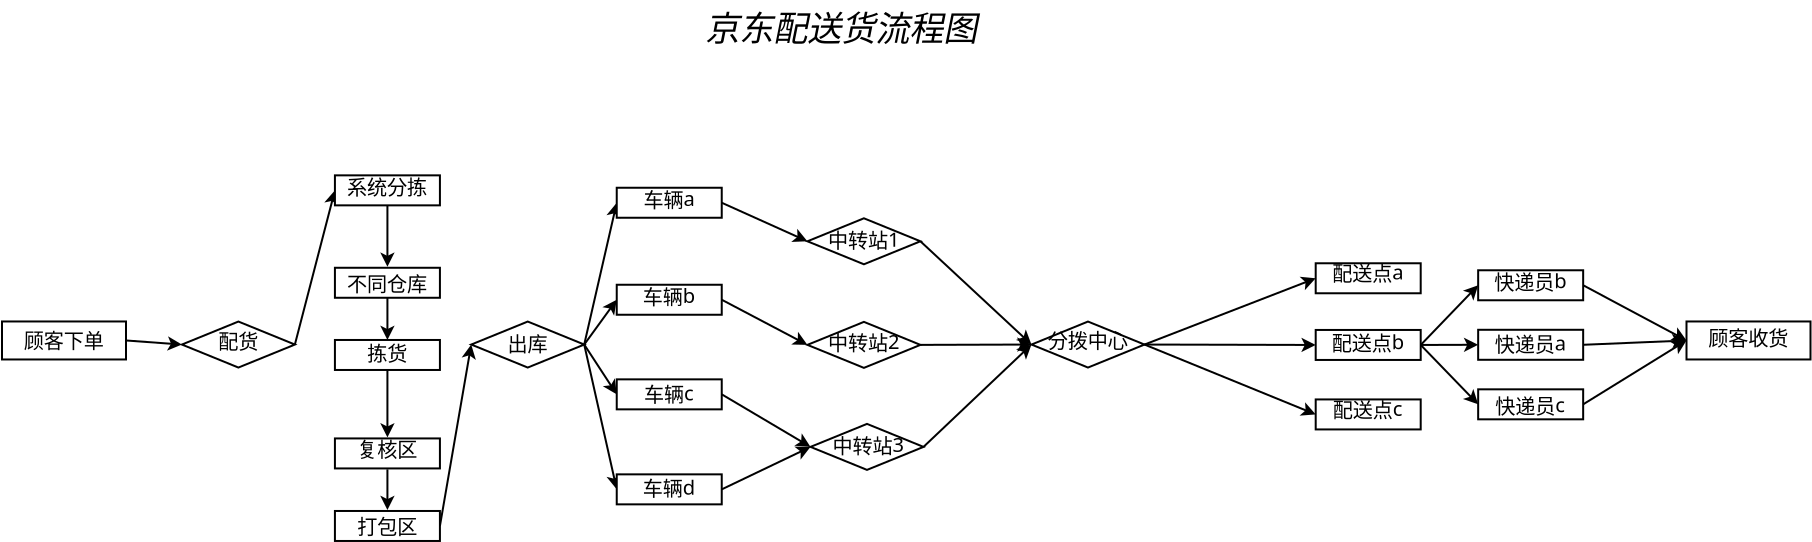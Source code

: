 <?xml version="1.0" encoding="UTF-8"?>
<dia:diagram xmlns:dia="http://www.lysator.liu.se/~alla/dia/">
  <dia:layer name="背景" visible="true" active="true">
    <dia:group>
      <dia:object type="Standard - Text" version="1" id="O0">
        <dia:attribute name="obj_pos">
          <dia:point val="30.544,31.097"/>
        </dia:attribute>
        <dia:attribute name="obj_bb">
          <dia:rectangle val="30.544,29.565;44.244,31.357"/>
        </dia:attribute>
        <dia:attribute name="text">
          <dia:composite type="text">
            <dia:attribute name="string">
              <dia:string>#京东配送货流程图#</dia:string>
            </dia:attribute>
            <dia:attribute name="font">
              <dia:font family="AR PL UMing HK" style="8" name="Courier"/>
            </dia:attribute>
            <dia:attribute name="height">
              <dia:real val="2.141"/>
            </dia:attribute>
            <dia:attribute name="pos">
              <dia:point val="30.544,31.097"/>
            </dia:attribute>
            <dia:attribute name="color">
              <dia:color val="#000000"/>
            </dia:attribute>
            <dia:attribute name="alignment">
              <dia:enum val="0"/>
            </dia:attribute>
          </dia:composite>
        </dia:attribute>
        <dia:attribute name="valign">
          <dia:enum val="3"/>
        </dia:attribute>
      </dia:object>
      <dia:group>
        <dia:group>
          <dia:object type="Standard - Box" version="0" id="O1">
            <dia:attribute name="obj_pos">
              <dia:point val="-4.613,45.133"/>
            </dia:attribute>
            <dia:attribute name="obj_bb">
              <dia:rectangle val="-4.663,45.083;1.637,47.083"/>
            </dia:attribute>
            <dia:attribute name="elem_corner">
              <dia:point val="-4.613,45.133"/>
            </dia:attribute>
            <dia:attribute name="elem_width">
              <dia:real val="6.2"/>
            </dia:attribute>
            <dia:attribute name="elem_height">
              <dia:real val="1.9"/>
            </dia:attribute>
            <dia:attribute name="show_background">
              <dia:boolean val="true"/>
            </dia:attribute>
          </dia:object>
          <dia:object type="Standard - Text" version="1" id="O2">
            <dia:attribute name="obj_pos">
              <dia:point val="-3.528,46.483"/>
            </dia:attribute>
            <dia:attribute name="obj_bb">
              <dia:rectangle val="-3.528,45.313;0.502,46.805"/>
            </dia:attribute>
            <dia:attribute name="text">
              <dia:composite type="text">
                <dia:attribute name="string">
                  <dia:string>#顾客下单#</dia:string>
                </dia:attribute>
                <dia:attribute name="font">
                  <dia:font family="sans" style="0" name="Helvetica"/>
                </dia:attribute>
                <dia:attribute name="height">
                  <dia:real val="1.259"/>
                </dia:attribute>
                <dia:attribute name="pos">
                  <dia:point val="-3.528,46.483"/>
                </dia:attribute>
                <dia:attribute name="color">
                  <dia:color val="#000000"/>
                </dia:attribute>
                <dia:attribute name="alignment">
                  <dia:enum val="0"/>
                </dia:attribute>
              </dia:composite>
            </dia:attribute>
            <dia:attribute name="valign">
              <dia:enum val="3"/>
            </dia:attribute>
          </dia:object>
        </dia:group>
        <dia:group>
          <dia:object type="Geometric - Diamond" version="1" id="O3">
            <dia:attribute name="obj_pos">
              <dia:point val="46.86,45.137"/>
            </dia:attribute>
            <dia:attribute name="obj_bb">
              <dia:rectangle val="46.727,45.083;52.643,47.491"/>
            </dia:attribute>
            <dia:attribute name="meta">
              <dia:composite type="dict"/>
            </dia:attribute>
            <dia:attribute name="elem_corner">
              <dia:point val="46.86,45.137"/>
            </dia:attribute>
            <dia:attribute name="elem_width">
              <dia:real val="5.65"/>
            </dia:attribute>
            <dia:attribute name="elem_height">
              <dia:real val="2.3"/>
            </dia:attribute>
            <dia:attribute name="line_width">
              <dia:real val="0.1"/>
            </dia:attribute>
            <dia:attribute name="line_colour">
              <dia:color val="#000000"/>
            </dia:attribute>
            <dia:attribute name="fill_colour">
              <dia:color val="#ffffff"/>
            </dia:attribute>
            <dia:attribute name="show_background">
              <dia:boolean val="true"/>
            </dia:attribute>
            <dia:attribute name="line_style">
              <dia:enum val="0"/>
              <dia:real val="1"/>
            </dia:attribute>
            <dia:attribute name="flip_horizontal">
              <dia:boolean val="false"/>
            </dia:attribute>
            <dia:attribute name="flip_vertical">
              <dia:boolean val="false"/>
            </dia:attribute>
            <dia:attribute name="subscale">
              <dia:real val="1"/>
            </dia:attribute>
          </dia:object>
          <dia:object type="Standard - Text" version="1" id="O4">
            <dia:attribute name="obj_pos">
              <dia:point val="47.67,46.487"/>
            </dia:attribute>
            <dia:attribute name="obj_bb">
              <dia:rectangle val="47.67,45.317;51.7,46.809"/>
            </dia:attribute>
            <dia:attribute name="text">
              <dia:composite type="text">
                <dia:attribute name="string">
                  <dia:string>#分拨中心#</dia:string>
                </dia:attribute>
                <dia:attribute name="font">
                  <dia:font family="sans" style="0" name="Helvetica"/>
                </dia:attribute>
                <dia:attribute name="height">
                  <dia:real val="1.259"/>
                </dia:attribute>
                <dia:attribute name="pos">
                  <dia:point val="47.67,46.487"/>
                </dia:attribute>
                <dia:attribute name="color">
                  <dia:color val="#000000"/>
                </dia:attribute>
                <dia:attribute name="alignment">
                  <dia:enum val="0"/>
                </dia:attribute>
              </dia:composite>
            </dia:attribute>
            <dia:attribute name="valign">
              <dia:enum val="3"/>
            </dia:attribute>
          </dia:object>
        </dia:group>
        <dia:group>
          <dia:object type="Standard - Box" version="0" id="O5">
            <dia:attribute name="obj_pos">
              <dia:point val="79.612,45.133"/>
            </dia:attribute>
            <dia:attribute name="obj_bb">
              <dia:rectangle val="79.562,45.083;85.862,47.083"/>
            </dia:attribute>
            <dia:attribute name="elem_corner">
              <dia:point val="79.612,45.133"/>
            </dia:attribute>
            <dia:attribute name="elem_width">
              <dia:real val="6.2"/>
            </dia:attribute>
            <dia:attribute name="elem_height">
              <dia:real val="1.9"/>
            </dia:attribute>
            <dia:attribute name="show_background">
              <dia:boolean val="true"/>
            </dia:attribute>
          </dia:object>
          <dia:object type="Standard - Text" version="1" id="O6">
            <dia:attribute name="obj_pos">
              <dia:point val="80.697,46.36"/>
            </dia:attribute>
            <dia:attribute name="obj_bb">
              <dia:rectangle val="80.697,45.19;84.727,46.683"/>
            </dia:attribute>
            <dia:attribute name="text">
              <dia:composite type="text">
                <dia:attribute name="string">
                  <dia:string>#顾客收货#</dia:string>
                </dia:attribute>
                <dia:attribute name="font">
                  <dia:font family="sans" style="0" name="Helvetica"/>
                </dia:attribute>
                <dia:attribute name="height">
                  <dia:real val="1.259"/>
                </dia:attribute>
                <dia:attribute name="pos">
                  <dia:point val="80.697,46.36"/>
                </dia:attribute>
                <dia:attribute name="color">
                  <dia:color val="#000000"/>
                </dia:attribute>
                <dia:attribute name="alignment">
                  <dia:enum val="0"/>
                </dia:attribute>
              </dia:composite>
            </dia:attribute>
            <dia:attribute name="valign">
              <dia:enum val="3"/>
            </dia:attribute>
          </dia:object>
        </dia:group>
        <dia:group>
          <dia:object type="Geometric - Diamond" version="1" id="O7">
            <dia:attribute name="obj_pos">
              <dia:point val="4.381,45.137"/>
            </dia:attribute>
            <dia:attribute name="obj_bb">
              <dia:rectangle val="4.248,45.083;10.164,47.491"/>
            </dia:attribute>
            <dia:attribute name="meta">
              <dia:composite type="dict"/>
            </dia:attribute>
            <dia:attribute name="elem_corner">
              <dia:point val="4.381,45.137"/>
            </dia:attribute>
            <dia:attribute name="elem_width">
              <dia:real val="5.65"/>
            </dia:attribute>
            <dia:attribute name="elem_height">
              <dia:real val="2.3"/>
            </dia:attribute>
            <dia:attribute name="line_width">
              <dia:real val="0.1"/>
            </dia:attribute>
            <dia:attribute name="line_colour">
              <dia:color val="#000000"/>
            </dia:attribute>
            <dia:attribute name="fill_colour">
              <dia:color val="#ffffff"/>
            </dia:attribute>
            <dia:attribute name="show_background">
              <dia:boolean val="true"/>
            </dia:attribute>
            <dia:attribute name="line_style">
              <dia:enum val="0"/>
              <dia:real val="1"/>
            </dia:attribute>
            <dia:attribute name="flip_horizontal">
              <dia:boolean val="false"/>
            </dia:attribute>
            <dia:attribute name="flip_vertical">
              <dia:boolean val="false"/>
            </dia:attribute>
            <dia:attribute name="subscale">
              <dia:real val="1"/>
            </dia:attribute>
          </dia:object>
          <dia:object type="Standard - Text" version="1" id="O8">
            <dia:attribute name="obj_pos">
              <dia:point val="6.198,46.518"/>
            </dia:attribute>
            <dia:attribute name="obj_bb">
              <dia:rectangle val="6.198,45.348;8.213,46.841"/>
            </dia:attribute>
            <dia:attribute name="text">
              <dia:composite type="text">
                <dia:attribute name="string">
                  <dia:string>#配货#</dia:string>
                </dia:attribute>
                <dia:attribute name="font">
                  <dia:font family="sans" style="0" name="Helvetica"/>
                </dia:attribute>
                <dia:attribute name="height">
                  <dia:real val="1.259"/>
                </dia:attribute>
                <dia:attribute name="pos">
                  <dia:point val="6.198,46.518"/>
                </dia:attribute>
                <dia:attribute name="color">
                  <dia:color val="#000000"/>
                </dia:attribute>
                <dia:attribute name="alignment">
                  <dia:enum val="0"/>
                </dia:attribute>
              </dia:composite>
            </dia:attribute>
            <dia:attribute name="valign">
              <dia:enum val="3"/>
            </dia:attribute>
          </dia:object>
        </dia:group>
        <dia:group>
          <dia:object type="Geometric - Diamond" version="1" id="O9">
            <dia:attribute name="obj_pos">
              <dia:point val="18.848,45.137"/>
            </dia:attribute>
            <dia:attribute name="obj_bb">
              <dia:rectangle val="18.715,45.083;24.63,47.491"/>
            </dia:attribute>
            <dia:attribute name="meta">
              <dia:composite type="dict"/>
            </dia:attribute>
            <dia:attribute name="elem_corner">
              <dia:point val="18.848,45.137"/>
            </dia:attribute>
            <dia:attribute name="elem_width">
              <dia:real val="5.65"/>
            </dia:attribute>
            <dia:attribute name="elem_height">
              <dia:real val="2.3"/>
            </dia:attribute>
            <dia:attribute name="line_width">
              <dia:real val="0.1"/>
            </dia:attribute>
            <dia:attribute name="line_colour">
              <dia:color val="#000000"/>
            </dia:attribute>
            <dia:attribute name="fill_colour">
              <dia:color val="#ffffff"/>
            </dia:attribute>
            <dia:attribute name="show_background">
              <dia:boolean val="true"/>
            </dia:attribute>
            <dia:attribute name="line_style">
              <dia:enum val="0"/>
              <dia:real val="1"/>
            </dia:attribute>
            <dia:attribute name="flip_horizontal">
              <dia:boolean val="false"/>
            </dia:attribute>
            <dia:attribute name="flip_vertical">
              <dia:boolean val="false"/>
            </dia:attribute>
            <dia:attribute name="subscale">
              <dia:real val="1"/>
            </dia:attribute>
          </dia:object>
          <dia:object type="Standard - Text" version="1" id="O10">
            <dia:attribute name="obj_pos">
              <dia:point val="20.665,46.641"/>
            </dia:attribute>
            <dia:attribute name="obj_bb">
              <dia:rectangle val="20.665,45.471;22.68,46.964"/>
            </dia:attribute>
            <dia:attribute name="text">
              <dia:composite type="text">
                <dia:attribute name="string">
                  <dia:string>#出库#</dia:string>
                </dia:attribute>
                <dia:attribute name="font">
                  <dia:font family="sans" style="0" name="Helvetica"/>
                </dia:attribute>
                <dia:attribute name="height">
                  <dia:real val="1.259"/>
                </dia:attribute>
                <dia:attribute name="pos">
                  <dia:point val="20.665,46.641"/>
                </dia:attribute>
                <dia:attribute name="color">
                  <dia:color val="#000000"/>
                </dia:attribute>
                <dia:attribute name="alignment">
                  <dia:enum val="0"/>
                </dia:attribute>
              </dia:composite>
            </dia:attribute>
            <dia:attribute name="valign">
              <dia:enum val="3"/>
            </dia:attribute>
          </dia:object>
        </dia:group>
        <dia:object type="Standard - Line" version="0" id="O11">
          <dia:attribute name="obj_pos">
            <dia:point val="1.587,46.083"/>
          </dia:attribute>
          <dia:attribute name="obj_bb">
            <dia:rectangle val="1.533,45.881;4.492,46.603"/>
          </dia:attribute>
          <dia:attribute name="conn_endpoints">
            <dia:point val="1.587,46.083"/>
            <dia:point val="4.381,46.287"/>
          </dia:attribute>
          <dia:attribute name="numcp">
            <dia:int val="1"/>
          </dia:attribute>
          <dia:attribute name="end_arrow">
            <dia:enum val="22"/>
          </dia:attribute>
          <dia:attribute name="end_arrow_length">
            <dia:real val="0.5"/>
          </dia:attribute>
          <dia:attribute name="end_arrow_width">
            <dia:real val="0.5"/>
          </dia:attribute>
        </dia:object>
        <dia:object type="Standard - Line" version="0" id="O12">
          <dia:attribute name="obj_pos">
            <dia:point val="10.031,46.287"/>
          </dia:attribute>
          <dia:attribute name="obj_bb">
            <dia:rectangle val="9.97,38.469;12.23,46.348"/>
          </dia:attribute>
          <dia:attribute name="conn_endpoints">
            <dia:point val="10.031,46.287"/>
            <dia:point val="12.033,38.577"/>
          </dia:attribute>
          <dia:attribute name="numcp">
            <dia:int val="1"/>
          </dia:attribute>
          <dia:attribute name="end_arrow">
            <dia:enum val="22"/>
          </dia:attribute>
          <dia:attribute name="end_arrow_length">
            <dia:real val="0.5"/>
          </dia:attribute>
          <dia:attribute name="end_arrow_width">
            <dia:real val="0.5"/>
          </dia:attribute>
        </dia:object>
        <dia:object type="Standard - Line" version="0" id="O13">
          <dia:attribute name="obj_pos">
            <dia:point val="17.283,55.358"/>
          </dia:attribute>
          <dia:attribute name="obj_bb">
            <dia:rectangle val="17.226,46.177;19.1,55.416"/>
          </dia:attribute>
          <dia:attribute name="conn_endpoints">
            <dia:point val="17.283,55.358"/>
            <dia:point val="18.848,46.287"/>
          </dia:attribute>
          <dia:attribute name="numcp">
            <dia:int val="1"/>
          </dia:attribute>
          <dia:attribute name="end_arrow">
            <dia:enum val="22"/>
          </dia:attribute>
          <dia:attribute name="end_arrow_length">
            <dia:real val="0.5"/>
          </dia:attribute>
          <dia:attribute name="end_arrow_width">
            <dia:real val="0.5"/>
          </dia:attribute>
        </dia:object>
        <dia:object type="Standard - Line" version="0" id="O14">
          <dia:attribute name="obj_pos">
            <dia:point val="24.498,46.287"/>
          </dia:attribute>
          <dia:attribute name="obj_bb">
            <dia:rectangle val="24.438,39.088;26.34,46.347"/>
          </dia:attribute>
          <dia:attribute name="conn_endpoints">
            <dia:point val="24.498,46.287"/>
            <dia:point val="26.124,39.197"/>
          </dia:attribute>
          <dia:attribute name="numcp">
            <dia:int val="1"/>
          </dia:attribute>
          <dia:attribute name="end_arrow">
            <dia:enum val="22"/>
          </dia:attribute>
          <dia:attribute name="end_arrow_length">
            <dia:real val="0.5"/>
          </dia:attribute>
          <dia:attribute name="end_arrow_width">
            <dia:real val="0.5"/>
          </dia:attribute>
        </dia:object>
        <dia:object type="Standard - Line" version="0" id="O15">
          <dia:attribute name="obj_pos">
            <dia:point val="24.498,46.287"/>
          </dia:attribute>
          <dia:attribute name="obj_bb">
            <dia:rectangle val="24.428,43.956;26.194,46.357"/>
          </dia:attribute>
          <dia:attribute name="conn_endpoints">
            <dia:point val="24.498,46.287"/>
            <dia:point val="26.124,44.047"/>
          </dia:attribute>
          <dia:attribute name="numcp">
            <dia:int val="1"/>
          </dia:attribute>
          <dia:attribute name="end_arrow">
            <dia:enum val="22"/>
          </dia:attribute>
          <dia:attribute name="end_arrow_length">
            <dia:real val="0.5"/>
          </dia:attribute>
          <dia:attribute name="end_arrow_width">
            <dia:real val="0.5"/>
          </dia:attribute>
        </dia:object>
        <dia:object type="Standard - Line" version="0" id="O16">
          <dia:attribute name="obj_pos">
            <dia:point val="24.498,46.287"/>
          </dia:attribute>
          <dia:attribute name="obj_bb">
            <dia:rectangle val="24.428,46.218;26.193,48.871"/>
          </dia:attribute>
          <dia:attribute name="conn_endpoints">
            <dia:point val="24.498,46.287"/>
            <dia:point val="26.124,48.777"/>
          </dia:attribute>
          <dia:attribute name="numcp">
            <dia:int val="1"/>
          </dia:attribute>
          <dia:attribute name="end_arrow">
            <dia:enum val="22"/>
          </dia:attribute>
          <dia:attribute name="end_arrow_length">
            <dia:real val="0.5"/>
          </dia:attribute>
          <dia:attribute name="end_arrow_width">
            <dia:real val="0.5"/>
          </dia:attribute>
        </dia:object>
        <dia:object type="Standard - Line" version="0" id="O17">
          <dia:attribute name="obj_pos">
            <dia:point val="24.498,46.287"/>
          </dia:attribute>
          <dia:attribute name="obj_bb">
            <dia:rectangle val="24.438,46.227;26.343,53.636"/>
          </dia:attribute>
          <dia:attribute name="conn_endpoints">
            <dia:point val="24.498,46.287"/>
            <dia:point val="26.124,53.527"/>
          </dia:attribute>
          <dia:attribute name="numcp">
            <dia:int val="1"/>
          </dia:attribute>
          <dia:attribute name="end_arrow">
            <dia:enum val="22"/>
          </dia:attribute>
          <dia:attribute name="end_arrow_length">
            <dia:real val="0.5"/>
          </dia:attribute>
          <dia:attribute name="end_arrow_width">
            <dia:real val="0.5"/>
          </dia:attribute>
        </dia:object>
        <dia:object type="Standard - Line" version="0" id="O18">
          <dia:attribute name="obj_pos">
            <dia:point val="31.374,39.197"/>
          </dia:attribute>
          <dia:attribute name="obj_bb">
            <dia:rectangle val="31.308,39.131;35.758,41.218"/>
          </dia:attribute>
          <dia:attribute name="conn_endpoints">
            <dia:point val="31.374,39.197"/>
            <dia:point val="35.657,41.124"/>
          </dia:attribute>
          <dia:attribute name="numcp">
            <dia:int val="1"/>
          </dia:attribute>
          <dia:attribute name="end_arrow">
            <dia:enum val="22"/>
          </dia:attribute>
          <dia:attribute name="end_arrow_length">
            <dia:real val="0.5"/>
          </dia:attribute>
          <dia:attribute name="end_arrow_width">
            <dia:real val="0.5"/>
          </dia:attribute>
        </dia:object>
        <dia:object type="Standard - Line" version="0" id="O19">
          <dia:attribute name="obj_pos">
            <dia:point val="31.374,44.047"/>
          </dia:attribute>
          <dia:attribute name="obj_bb">
            <dia:rectangle val="31.307,43.979;35.755,46.373"/>
          </dia:attribute>
          <dia:attribute name="conn_endpoints">
            <dia:point val="31.374,44.047"/>
            <dia:point val="35.657,46.303"/>
          </dia:attribute>
          <dia:attribute name="numcp">
            <dia:int val="1"/>
          </dia:attribute>
          <dia:attribute name="end_arrow">
            <dia:enum val="22"/>
          </dia:attribute>
          <dia:attribute name="end_arrow_length">
            <dia:real val="0.5"/>
          </dia:attribute>
          <dia:attribute name="end_arrow_width">
            <dia:real val="0.5"/>
          </dia:attribute>
        </dia:object>
        <dia:object type="Standard - Line" version="0" id="O20">
          <dia:attribute name="obj_pos">
            <dia:point val="31.374,48.777"/>
          </dia:attribute>
          <dia:attribute name="obj_bb">
            <dia:rectangle val="31.306,48.709;35.907,51.474"/>
          </dia:attribute>
          <dia:attribute name="conn_endpoints">
            <dia:point val="31.374,48.777"/>
            <dia:point val="35.811,51.404"/>
          </dia:attribute>
          <dia:attribute name="numcp">
            <dia:int val="1"/>
          </dia:attribute>
          <dia:attribute name="end_arrow">
            <dia:enum val="22"/>
          </dia:attribute>
          <dia:attribute name="end_arrow_length">
            <dia:real val="0.5"/>
          </dia:attribute>
          <dia:attribute name="end_arrow_width">
            <dia:real val="0.5"/>
          </dia:attribute>
        </dia:object>
        <dia:object type="Standard - Line" version="0" id="O21">
          <dia:attribute name="obj_pos">
            <dia:point val="31.374,53.527"/>
          </dia:attribute>
          <dia:attribute name="obj_bb">
            <dia:rectangle val="31.308,51.325;35.912,53.594"/>
          </dia:attribute>
          <dia:attribute name="conn_endpoints">
            <dia:point val="31.374,53.527"/>
            <dia:point val="35.811,51.404"/>
          </dia:attribute>
          <dia:attribute name="numcp">
            <dia:int val="1"/>
          </dia:attribute>
          <dia:attribute name="end_arrow">
            <dia:enum val="22"/>
          </dia:attribute>
          <dia:attribute name="end_arrow_length">
            <dia:real val="0.5"/>
          </dia:attribute>
          <dia:attribute name="end_arrow_width">
            <dia:real val="0.5"/>
          </dia:attribute>
        </dia:object>
        <dia:object type="Standard - Line" version="0" id="O22">
          <dia:attribute name="obj_pos">
            <dia:point val="41.307,41.124"/>
          </dia:attribute>
          <dia:attribute name="obj_bb">
            <dia:rectangle val="41.236,41.054;46.942,46.363"/>
          </dia:attribute>
          <dia:attribute name="conn_endpoints">
            <dia:point val="41.307,41.124"/>
            <dia:point val="46.86,46.287"/>
          </dia:attribute>
          <dia:attribute name="numcp">
            <dia:int val="1"/>
          </dia:attribute>
          <dia:attribute name="end_arrow">
            <dia:enum val="22"/>
          </dia:attribute>
          <dia:attribute name="end_arrow_length">
            <dia:real val="0.5"/>
          </dia:attribute>
          <dia:attribute name="end_arrow_width">
            <dia:real val="0.5"/>
          </dia:attribute>
        </dia:object>
        <dia:object type="Standard - Line" version="0" id="O23">
          <dia:attribute name="obj_pos">
            <dia:point val="41.307,46.303"/>
          </dia:attribute>
          <dia:attribute name="obj_bb">
            <dia:rectangle val="41.256,45.927;46.972,46.65"/>
          </dia:attribute>
          <dia:attribute name="conn_endpoints">
            <dia:point val="41.307,46.303"/>
            <dia:point val="46.86,46.287"/>
          </dia:attribute>
          <dia:attribute name="numcp">
            <dia:int val="1"/>
          </dia:attribute>
          <dia:attribute name="end_arrow">
            <dia:enum val="22"/>
          </dia:attribute>
          <dia:attribute name="end_arrow_length">
            <dia:real val="0.5"/>
          </dia:attribute>
          <dia:attribute name="end_arrow_width">
            <dia:real val="0.5"/>
          </dia:attribute>
        </dia:object>
        <dia:object type="Standard - Line" version="0" id="O24">
          <dia:attribute name="obj_pos">
            <dia:point val="41.461,51.404"/>
          </dia:attribute>
          <dia:attribute name="obj_bb">
            <dia:rectangle val="41.39,46.21;46.941,51.475"/>
          </dia:attribute>
          <dia:attribute name="conn_endpoints">
            <dia:point val="41.461,51.404"/>
            <dia:point val="46.86,46.287"/>
          </dia:attribute>
          <dia:attribute name="numcp">
            <dia:int val="1"/>
          </dia:attribute>
          <dia:attribute name="end_arrow">
            <dia:enum val="22"/>
          </dia:attribute>
          <dia:attribute name="end_arrow_length">
            <dia:real val="0.5"/>
          </dia:attribute>
          <dia:attribute name="end_arrow_width">
            <dia:real val="0.5"/>
          </dia:attribute>
        </dia:object>
        <dia:object type="Standard - Line" version="0" id="O25">
          <dia:attribute name="obj_pos">
            <dia:point val="52.51,46.287"/>
          </dia:attribute>
          <dia:attribute name="obj_bb">
            <dia:rectangle val="52.445,42.849;61.177,46.352"/>
          </dia:attribute>
          <dia:attribute name="conn_endpoints">
            <dia:point val="52.51,46.287"/>
            <dia:point val="61.072,42.973"/>
          </dia:attribute>
          <dia:attribute name="numcp">
            <dia:int val="1"/>
          </dia:attribute>
          <dia:attribute name="end_arrow">
            <dia:enum val="22"/>
          </dia:attribute>
          <dia:attribute name="end_arrow_length">
            <dia:real val="0.5"/>
          </dia:attribute>
          <dia:attribute name="end_arrow_width">
            <dia:real val="0.5"/>
          </dia:attribute>
        </dia:object>
        <dia:object type="Standard - Line" version="0" id="O26">
          <dia:attribute name="obj_pos">
            <dia:point val="52.51,46.287"/>
          </dia:attribute>
          <dia:attribute name="obj_bb">
            <dia:rectangle val="52.46,45.944;61.184,46.667"/>
          </dia:attribute>
          <dia:attribute name="conn_endpoints">
            <dia:point val="52.51,46.287"/>
            <dia:point val="61.072,46.307"/>
          </dia:attribute>
          <dia:attribute name="numcp">
            <dia:int val="1"/>
          </dia:attribute>
          <dia:attribute name="end_arrow">
            <dia:enum val="22"/>
          </dia:attribute>
          <dia:attribute name="end_arrow_length">
            <dia:real val="0.5"/>
          </dia:attribute>
          <dia:attribute name="end_arrow_width">
            <dia:real val="0.5"/>
          </dia:attribute>
        </dia:object>
        <dia:object type="Standard - Line" version="0" id="O27">
          <dia:attribute name="obj_pos">
            <dia:point val="52.51,46.287"/>
          </dia:attribute>
          <dia:attribute name="obj_bb">
            <dia:rectangle val="52.445,46.222;61.176,49.894"/>
          </dia:attribute>
          <dia:attribute name="conn_endpoints">
            <dia:point val="52.51,46.287"/>
            <dia:point val="61.072,49.781"/>
          </dia:attribute>
          <dia:attribute name="numcp">
            <dia:int val="1"/>
          </dia:attribute>
          <dia:attribute name="end_arrow">
            <dia:enum val="22"/>
          </dia:attribute>
          <dia:attribute name="end_arrow_length">
            <dia:real val="0.5"/>
          </dia:attribute>
          <dia:attribute name="end_arrow_width">
            <dia:real val="0.5"/>
          </dia:attribute>
        </dia:object>
        <dia:object type="Standard - Line" version="0" id="O28">
          <dia:attribute name="obj_pos">
            <dia:point val="66.322,46.307"/>
          </dia:attribute>
          <dia:attribute name="obj_bb">
            <dia:rectangle val="66.252,43.242;69.272,46.377"/>
          </dia:attribute>
          <dia:attribute name="conn_endpoints">
            <dia:point val="66.322,46.307"/>
            <dia:point val="69.195,43.323"/>
          </dia:attribute>
          <dia:attribute name="numcp">
            <dia:int val="1"/>
          </dia:attribute>
          <dia:attribute name="end_arrow">
            <dia:enum val="22"/>
          </dia:attribute>
          <dia:attribute name="end_arrow_length">
            <dia:real val="0.5"/>
          </dia:attribute>
          <dia:attribute name="end_arrow_width">
            <dia:real val="0.5"/>
          </dia:attribute>
        </dia:object>
        <dia:object type="Standard - Line" version="0" id="O29">
          <dia:attribute name="obj_pos">
            <dia:point val="66.322,46.307"/>
          </dia:attribute>
          <dia:attribute name="obj_bb">
            <dia:rectangle val="66.272,45.939;69.306,46.663"/>
          </dia:attribute>
          <dia:attribute name="conn_endpoints">
            <dia:point val="66.322,46.307"/>
            <dia:point val="69.195,46.299"/>
          </dia:attribute>
          <dia:attribute name="numcp">
            <dia:int val="1"/>
          </dia:attribute>
          <dia:attribute name="end_arrow">
            <dia:enum val="22"/>
          </dia:attribute>
          <dia:attribute name="end_arrow_length">
            <dia:real val="0.5"/>
          </dia:attribute>
          <dia:attribute name="end_arrow_width">
            <dia:real val="0.5"/>
          </dia:attribute>
        </dia:object>
        <dia:object type="Standard - Line" version="0" id="O30">
          <dia:attribute name="obj_pos">
            <dia:point val="66.322,46.307"/>
          </dia:attribute>
          <dia:attribute name="obj_bb">
            <dia:rectangle val="66.252,46.236;69.272,49.356"/>
          </dia:attribute>
          <dia:attribute name="conn_endpoints">
            <dia:point val="66.322,46.307"/>
            <dia:point val="69.195,49.276"/>
          </dia:attribute>
          <dia:attribute name="numcp">
            <dia:int val="1"/>
          </dia:attribute>
          <dia:attribute name="end_arrow">
            <dia:enum val="22"/>
          </dia:attribute>
          <dia:attribute name="end_arrow_length">
            <dia:real val="0.5"/>
          </dia:attribute>
          <dia:attribute name="end_arrow_width">
            <dia:real val="0.5"/>
          </dia:attribute>
        </dia:object>
        <dia:object type="Standard - Line" version="0" id="O31">
          <dia:attribute name="obj_pos">
            <dia:point val="74.445,46.299"/>
          </dia:attribute>
          <dia:attribute name="obj_bb">
            <dia:rectangle val="74.392,45.747;79.723,46.47"/>
          </dia:attribute>
          <dia:attribute name="conn_endpoints">
            <dia:point val="74.445,46.299"/>
            <dia:point val="79.612,46.083"/>
          </dia:attribute>
          <dia:attribute name="numcp">
            <dia:int val="1"/>
          </dia:attribute>
          <dia:attribute name="end_arrow">
            <dia:enum val="22"/>
          </dia:attribute>
          <dia:attribute name="end_arrow_length">
            <dia:real val="0.5"/>
          </dia:attribute>
          <dia:attribute name="end_arrow_width">
            <dia:real val="0.5"/>
          </dia:attribute>
        </dia:object>
        <dia:object type="Standard - Line" version="0" id="O32">
          <dia:attribute name="obj_pos">
            <dia:point val="74.445,43.323"/>
          </dia:attribute>
          <dia:attribute name="obj_bb">
            <dia:rectangle val="74.377,43.255;79.71,46.153"/>
          </dia:attribute>
          <dia:attribute name="conn_endpoints">
            <dia:point val="74.445,43.323"/>
            <dia:point val="79.612,46.083"/>
          </dia:attribute>
          <dia:attribute name="numcp">
            <dia:int val="1"/>
          </dia:attribute>
          <dia:attribute name="end_arrow">
            <dia:enum val="22"/>
          </dia:attribute>
          <dia:attribute name="end_arrow_length">
            <dia:real val="0.5"/>
          </dia:attribute>
          <dia:attribute name="end_arrow_width">
            <dia:real val="0.5"/>
          </dia:attribute>
        </dia:object>
        <dia:object type="Standard - Line" version="0" id="O33">
          <dia:attribute name="obj_pos">
            <dia:point val="74.445,49.276"/>
          </dia:attribute>
          <dia:attribute name="obj_bb">
            <dia:rectangle val="74.376,46.014;79.707,49.344"/>
          </dia:attribute>
          <dia:attribute name="conn_endpoints">
            <dia:point val="74.445,49.276"/>
            <dia:point val="79.612,46.083"/>
          </dia:attribute>
          <dia:attribute name="numcp">
            <dia:int val="1"/>
          </dia:attribute>
          <dia:attribute name="end_arrow">
            <dia:enum val="22"/>
          </dia:attribute>
          <dia:attribute name="end_arrow_length">
            <dia:real val="0.5"/>
          </dia:attribute>
          <dia:attribute name="end_arrow_width">
            <dia:real val="0.5"/>
          </dia:attribute>
        </dia:object>
        <dia:group>
          <dia:group>
            <dia:object type="Standard - Box" version="0" id="O34">
              <dia:attribute name="obj_pos">
                <dia:point val="12.033,37.827"/>
              </dia:attribute>
              <dia:attribute name="obj_bb">
                <dia:rectangle val="11.983,37.777;17.333,39.377"/>
              </dia:attribute>
              <dia:attribute name="elem_corner">
                <dia:point val="12.033,37.827"/>
              </dia:attribute>
              <dia:attribute name="elem_width">
                <dia:real val="5.25"/>
              </dia:attribute>
              <dia:attribute name="elem_height">
                <dia:real val="1.5"/>
              </dia:attribute>
              <dia:attribute name="show_background">
                <dia:boolean val="true"/>
              </dia:attribute>
            </dia:object>
            <dia:object type="Standard - Text" version="1" id="O35">
              <dia:attribute name="obj_pos">
                <dia:point val="12.643,38.807"/>
              </dia:attribute>
              <dia:attribute name="obj_bb">
                <dia:rectangle val="12.643,37.637;16.673,39.13"/>
              </dia:attribute>
              <dia:attribute name="text">
                <dia:composite type="text">
                  <dia:attribute name="string">
                    <dia:string>#系统分拣#</dia:string>
                  </dia:attribute>
                  <dia:attribute name="font">
                    <dia:font family="sans" style="0" name="Helvetica"/>
                  </dia:attribute>
                  <dia:attribute name="height">
                    <dia:real val="1.259"/>
                  </dia:attribute>
                  <dia:attribute name="pos">
                    <dia:point val="12.643,38.807"/>
                  </dia:attribute>
                  <dia:attribute name="color">
                    <dia:color val="#000000"/>
                  </dia:attribute>
                  <dia:attribute name="alignment">
                    <dia:enum val="0"/>
                  </dia:attribute>
                </dia:composite>
              </dia:attribute>
              <dia:attribute name="valign">
                <dia:enum val="3"/>
              </dia:attribute>
            </dia:object>
          </dia:group>
          <dia:group>
            <dia:object type="Standard - Box" version="0" id="O36">
              <dia:attribute name="obj_pos">
                <dia:point val="12.033,46.058"/>
              </dia:attribute>
              <dia:attribute name="obj_bb">
                <dia:rectangle val="11.983,46.008;17.333,47.608"/>
              </dia:attribute>
              <dia:attribute name="elem_corner">
                <dia:point val="12.033,46.058"/>
              </dia:attribute>
              <dia:attribute name="elem_width">
                <dia:real val="5.25"/>
              </dia:attribute>
              <dia:attribute name="elem_height">
                <dia:real val="1.5"/>
              </dia:attribute>
              <dia:attribute name="show_background">
                <dia:boolean val="true"/>
              </dia:attribute>
            </dia:object>
            <dia:object type="Standard - Text" version="1" id="O37">
              <dia:attribute name="obj_pos">
                <dia:point val="13.651,47.118"/>
              </dia:attribute>
              <dia:attribute name="obj_bb">
                <dia:rectangle val="13.651,45.948;15.666,47.441"/>
              </dia:attribute>
              <dia:attribute name="text">
                <dia:composite type="text">
                  <dia:attribute name="string">
                    <dia:string>#拣货#</dia:string>
                  </dia:attribute>
                  <dia:attribute name="font">
                    <dia:font family="sans" style="0" name="Helvetica"/>
                  </dia:attribute>
                  <dia:attribute name="height">
                    <dia:real val="1.259"/>
                  </dia:attribute>
                  <dia:attribute name="pos">
                    <dia:point val="13.651,47.118"/>
                  </dia:attribute>
                  <dia:attribute name="color">
                    <dia:color val="#000000"/>
                  </dia:attribute>
                  <dia:attribute name="alignment">
                    <dia:enum val="0"/>
                  </dia:attribute>
                </dia:composite>
              </dia:attribute>
              <dia:attribute name="valign">
                <dia:enum val="3"/>
              </dia:attribute>
            </dia:object>
          </dia:group>
          <dia:group>
            <dia:object type="Standard - Box" version="0" id="O38">
              <dia:attribute name="obj_pos">
                <dia:point val="12.033,42.448"/>
              </dia:attribute>
              <dia:attribute name="obj_bb">
                <dia:rectangle val="11.983,42.398;17.333,43.998"/>
              </dia:attribute>
              <dia:attribute name="elem_corner">
                <dia:point val="12.033,42.448"/>
              </dia:attribute>
              <dia:attribute name="elem_width">
                <dia:real val="5.25"/>
              </dia:attribute>
              <dia:attribute name="elem_height">
                <dia:real val="1.5"/>
              </dia:attribute>
              <dia:attribute name="show_background">
                <dia:boolean val="true"/>
              </dia:attribute>
            </dia:object>
            <dia:object type="Standard - Text" version="1" id="O39">
              <dia:attribute name="obj_pos">
                <dia:point val="12.643,43.648"/>
              </dia:attribute>
              <dia:attribute name="obj_bb">
                <dia:rectangle val="12.643,42.478;16.673,43.97"/>
              </dia:attribute>
              <dia:attribute name="text">
                <dia:composite type="text">
                  <dia:attribute name="string">
                    <dia:string>#不同仓库#</dia:string>
                  </dia:attribute>
                  <dia:attribute name="font">
                    <dia:font family="sans" style="0" name="Helvetica"/>
                  </dia:attribute>
                  <dia:attribute name="height">
                    <dia:real val="1.259"/>
                  </dia:attribute>
                  <dia:attribute name="pos">
                    <dia:point val="12.643,43.648"/>
                  </dia:attribute>
                  <dia:attribute name="color">
                    <dia:color val="#000000"/>
                  </dia:attribute>
                  <dia:attribute name="alignment">
                    <dia:enum val="0"/>
                  </dia:attribute>
                </dia:composite>
              </dia:attribute>
              <dia:attribute name="valign">
                <dia:enum val="3"/>
              </dia:attribute>
            </dia:object>
          </dia:group>
          <dia:group>
            <dia:object type="Standard - Box" version="0" id="O40">
              <dia:attribute name="obj_pos">
                <dia:point val="12.033,50.981"/>
              </dia:attribute>
              <dia:attribute name="obj_bb">
                <dia:rectangle val="11.983,50.931;17.333,52.531"/>
              </dia:attribute>
              <dia:attribute name="elem_corner">
                <dia:point val="12.033,50.981"/>
              </dia:attribute>
              <dia:attribute name="elem_width">
                <dia:real val="5.25"/>
              </dia:attribute>
              <dia:attribute name="elem_height">
                <dia:real val="1.5"/>
              </dia:attribute>
              <dia:attribute name="show_background">
                <dia:boolean val="true"/>
              </dia:attribute>
            </dia:object>
            <dia:object type="Standard - Text" version="1" id="O41">
              <dia:attribute name="obj_pos">
                <dia:point val="13.147,51.921"/>
              </dia:attribute>
              <dia:attribute name="obj_bb">
                <dia:rectangle val="13.147,50.751;16.169,52.243"/>
              </dia:attribute>
              <dia:attribute name="text">
                <dia:composite type="text">
                  <dia:attribute name="string">
                    <dia:string>#复核区#</dia:string>
                  </dia:attribute>
                  <dia:attribute name="font">
                    <dia:font family="sans" style="0" name="Helvetica"/>
                  </dia:attribute>
                  <dia:attribute name="height">
                    <dia:real val="1.259"/>
                  </dia:attribute>
                  <dia:attribute name="pos">
                    <dia:point val="13.147,51.921"/>
                  </dia:attribute>
                  <dia:attribute name="color">
                    <dia:color val="#000000"/>
                  </dia:attribute>
                  <dia:attribute name="alignment">
                    <dia:enum val="0"/>
                  </dia:attribute>
                </dia:composite>
              </dia:attribute>
              <dia:attribute name="valign">
                <dia:enum val="3"/>
              </dia:attribute>
            </dia:object>
          </dia:group>
          <dia:group>
            <dia:object type="Standard - Box" version="0" id="O42">
              <dia:attribute name="obj_pos">
                <dia:point val="12.033,54.608"/>
              </dia:attribute>
              <dia:attribute name="obj_bb">
                <dia:rectangle val="11.983,54.558;17.333,56.158"/>
              </dia:attribute>
              <dia:attribute name="elem_corner">
                <dia:point val="12.033,54.608"/>
              </dia:attribute>
              <dia:attribute name="elem_width">
                <dia:real val="5.25"/>
              </dia:attribute>
              <dia:attribute name="elem_height">
                <dia:real val="1.5"/>
              </dia:attribute>
              <dia:attribute name="show_background">
                <dia:boolean val="true"/>
              </dia:attribute>
            </dia:object>
            <dia:object type="Standard - Text" version="1" id="O43">
              <dia:attribute name="obj_pos">
                <dia:point val="13.147,55.778"/>
              </dia:attribute>
              <dia:attribute name="obj_bb">
                <dia:rectangle val="13.147,54.608;16.169,56.101"/>
              </dia:attribute>
              <dia:attribute name="text">
                <dia:composite type="text">
                  <dia:attribute name="string">
                    <dia:string>#打包区#</dia:string>
                  </dia:attribute>
                  <dia:attribute name="font">
                    <dia:font family="sans" style="0" name="Helvetica"/>
                  </dia:attribute>
                  <dia:attribute name="height">
                    <dia:real val="1.259"/>
                  </dia:attribute>
                  <dia:attribute name="pos">
                    <dia:point val="13.147,55.778"/>
                  </dia:attribute>
                  <dia:attribute name="color">
                    <dia:color val="#000000"/>
                  </dia:attribute>
                  <dia:attribute name="alignment">
                    <dia:enum val="0"/>
                  </dia:attribute>
                </dia:composite>
              </dia:attribute>
              <dia:attribute name="valign">
                <dia:enum val="3"/>
              </dia:attribute>
            </dia:object>
          </dia:group>
          <dia:object type="Standard - Line" version="0" id="O44">
            <dia:attribute name="obj_pos">
              <dia:point val="14.658,39.327"/>
            </dia:attribute>
            <dia:attribute name="obj_bb">
              <dia:rectangle val="14.296,39.277;15.02,42.51"/>
            </dia:attribute>
            <dia:attribute name="conn_endpoints">
              <dia:point val="14.658,39.327"/>
              <dia:point val="14.658,42.398"/>
            </dia:attribute>
            <dia:attribute name="numcp">
              <dia:int val="1"/>
            </dia:attribute>
            <dia:attribute name="end_arrow">
              <dia:enum val="22"/>
            </dia:attribute>
            <dia:attribute name="end_arrow_length">
              <dia:real val="0.5"/>
            </dia:attribute>
            <dia:attribute name="end_arrow_width">
              <dia:real val="0.5"/>
            </dia:attribute>
          </dia:object>
          <dia:object type="Standard - Line" version="0" id="O45">
            <dia:attribute name="obj_pos">
              <dia:point val="14.658,43.948"/>
            </dia:attribute>
            <dia:attribute name="obj_bb">
              <dia:rectangle val="14.296,43.898;15.02,46.17"/>
            </dia:attribute>
            <dia:attribute name="conn_endpoints">
              <dia:point val="14.658,43.948"/>
              <dia:point val="14.658,46.058"/>
            </dia:attribute>
            <dia:attribute name="numcp">
              <dia:int val="1"/>
            </dia:attribute>
            <dia:attribute name="end_arrow">
              <dia:enum val="22"/>
            </dia:attribute>
            <dia:attribute name="end_arrow_length">
              <dia:real val="0.5"/>
            </dia:attribute>
            <dia:attribute name="end_arrow_width">
              <dia:real val="0.5"/>
            </dia:attribute>
          </dia:object>
          <dia:object type="Standard - Line" version="0" id="O46">
            <dia:attribute name="obj_pos">
              <dia:point val="14.658,47.558"/>
            </dia:attribute>
            <dia:attribute name="obj_bb">
              <dia:rectangle val="14.296,47.508;15.02,51.043"/>
            </dia:attribute>
            <dia:attribute name="conn_endpoints">
              <dia:point val="14.658,47.558"/>
              <dia:point val="14.658,50.931"/>
            </dia:attribute>
            <dia:attribute name="numcp">
              <dia:int val="1"/>
            </dia:attribute>
            <dia:attribute name="end_arrow">
              <dia:enum val="22"/>
            </dia:attribute>
            <dia:attribute name="end_arrow_length">
              <dia:real val="0.5"/>
            </dia:attribute>
            <dia:attribute name="end_arrow_width">
              <dia:real val="0.5"/>
            </dia:attribute>
          </dia:object>
          <dia:object type="Standard - Line" version="0" id="O47">
            <dia:attribute name="obj_pos">
              <dia:point val="14.658,52.528"/>
            </dia:attribute>
            <dia:attribute name="obj_bb">
              <dia:rectangle val="14.296,52.478;15.02,54.673"/>
            </dia:attribute>
            <dia:attribute name="conn_endpoints">
              <dia:point val="14.658,52.528"/>
              <dia:point val="14.658,54.561"/>
            </dia:attribute>
            <dia:attribute name="numcp">
              <dia:int val="1"/>
            </dia:attribute>
            <dia:attribute name="end_arrow">
              <dia:enum val="22"/>
            </dia:attribute>
            <dia:attribute name="end_arrow_length">
              <dia:real val="0.5"/>
            </dia:attribute>
            <dia:attribute name="end_arrow_width">
              <dia:real val="0.5"/>
            </dia:attribute>
          </dia:object>
        </dia:group>
        <dia:group>
          <dia:group>
            <dia:object type="Standard - Box" version="0" id="O48">
              <dia:attribute name="obj_pos">
                <dia:point val="26.124,52.777"/>
              </dia:attribute>
              <dia:attribute name="obj_bb">
                <dia:rectangle val="26.074,52.727;31.424,54.327"/>
              </dia:attribute>
              <dia:attribute name="elem_corner">
                <dia:point val="26.124,52.777"/>
              </dia:attribute>
              <dia:attribute name="elem_width">
                <dia:real val="5.25"/>
              </dia:attribute>
              <dia:attribute name="elem_height">
                <dia:real val="1.5"/>
              </dia:attribute>
              <dia:attribute name="show_background">
                <dia:boolean val="true"/>
              </dia:attribute>
            </dia:object>
            <dia:object type="Standard - Text" version="1" id="O49">
              <dia:attribute name="obj_pos">
                <dia:point val="27.429,53.877"/>
              </dia:attribute>
              <dia:attribute name="obj_bb">
                <dia:rectangle val="27.429,52.707;30.069,54.2"/>
              </dia:attribute>
              <dia:attribute name="text">
                <dia:composite type="text">
                  <dia:attribute name="string">
                    <dia:string>#车辆d#</dia:string>
                  </dia:attribute>
                  <dia:attribute name="font">
                    <dia:font family="sans" style="0" name="Helvetica"/>
                  </dia:attribute>
                  <dia:attribute name="height">
                    <dia:real val="1.259"/>
                  </dia:attribute>
                  <dia:attribute name="pos">
                    <dia:point val="27.429,53.877"/>
                  </dia:attribute>
                  <dia:attribute name="color">
                    <dia:color val="#000000"/>
                  </dia:attribute>
                  <dia:attribute name="alignment">
                    <dia:enum val="0"/>
                  </dia:attribute>
                </dia:composite>
              </dia:attribute>
              <dia:attribute name="valign">
                <dia:enum val="3"/>
              </dia:attribute>
            </dia:object>
          </dia:group>
          <dia:group>
            <dia:object type="Standard - Box" version="0" id="O50">
              <dia:attribute name="obj_pos">
                <dia:point val="26.124,48.027"/>
              </dia:attribute>
              <dia:attribute name="obj_bb">
                <dia:rectangle val="26.074,47.977;31.424,49.577"/>
              </dia:attribute>
              <dia:attribute name="elem_corner">
                <dia:point val="26.124,48.027"/>
              </dia:attribute>
              <dia:attribute name="elem_width">
                <dia:real val="5.25"/>
              </dia:attribute>
              <dia:attribute name="elem_height">
                <dia:real val="1.5"/>
              </dia:attribute>
              <dia:attribute name="show_background">
                <dia:boolean val="true"/>
              </dia:attribute>
            </dia:object>
            <dia:object type="Standard - Text" version="1" id="O51">
              <dia:attribute name="obj_pos">
                <dia:point val="27.485,49.167"/>
              </dia:attribute>
              <dia:attribute name="obj_bb">
                <dia:rectangle val="27.485,47.997;30.013,49.489"/>
              </dia:attribute>
              <dia:attribute name="text">
                <dia:composite type="text">
                  <dia:attribute name="string">
                    <dia:string>#车辆c#</dia:string>
                  </dia:attribute>
                  <dia:attribute name="font">
                    <dia:font family="sans" style="0" name="Helvetica"/>
                  </dia:attribute>
                  <dia:attribute name="height">
                    <dia:real val="1.259"/>
                  </dia:attribute>
                  <dia:attribute name="pos">
                    <dia:point val="27.485,49.167"/>
                  </dia:attribute>
                  <dia:attribute name="color">
                    <dia:color val="#000000"/>
                  </dia:attribute>
                  <dia:attribute name="alignment">
                    <dia:enum val="0"/>
                  </dia:attribute>
                </dia:composite>
              </dia:attribute>
              <dia:attribute name="valign">
                <dia:enum val="3"/>
              </dia:attribute>
            </dia:object>
          </dia:group>
          <dia:group>
            <dia:object type="Standard - Box" version="0" id="O52">
              <dia:attribute name="obj_pos">
                <dia:point val="26.124,43.297"/>
              </dia:attribute>
              <dia:attribute name="obj_bb">
                <dia:rectangle val="26.074,43.247;31.424,44.847"/>
              </dia:attribute>
              <dia:attribute name="elem_corner">
                <dia:point val="26.124,43.297"/>
              </dia:attribute>
              <dia:attribute name="elem_width">
                <dia:real val="5.25"/>
              </dia:attribute>
              <dia:attribute name="elem_height">
                <dia:real val="1.5"/>
              </dia:attribute>
              <dia:attribute name="show_background">
                <dia:boolean val="true"/>
              </dia:attribute>
            </dia:object>
            <dia:object type="Standard - Text" version="1" id="O53">
              <dia:attribute name="obj_pos">
                <dia:point val="27.43,44.297"/>
              </dia:attribute>
              <dia:attribute name="obj_bb">
                <dia:rectangle val="27.43,43.127;30.068,44.619"/>
              </dia:attribute>
              <dia:attribute name="text">
                <dia:composite type="text">
                  <dia:attribute name="string">
                    <dia:string>#车辆b#</dia:string>
                  </dia:attribute>
                  <dia:attribute name="font">
                    <dia:font family="sans" style="0" name="Helvetica"/>
                  </dia:attribute>
                  <dia:attribute name="height">
                    <dia:real val="1.259"/>
                  </dia:attribute>
                  <dia:attribute name="pos">
                    <dia:point val="27.43,44.297"/>
                  </dia:attribute>
                  <dia:attribute name="color">
                    <dia:color val="#000000"/>
                  </dia:attribute>
                  <dia:attribute name="alignment">
                    <dia:enum val="0"/>
                  </dia:attribute>
                </dia:composite>
              </dia:attribute>
              <dia:attribute name="valign">
                <dia:enum val="3"/>
              </dia:attribute>
            </dia:object>
          </dia:group>
          <dia:group>
            <dia:object type="Standard - Box" version="0" id="O54">
              <dia:attribute name="obj_pos">
                <dia:point val="26.124,38.447"/>
              </dia:attribute>
              <dia:attribute name="obj_bb">
                <dia:rectangle val="26.074,38.397;31.424,39.997"/>
              </dia:attribute>
              <dia:attribute name="elem_corner">
                <dia:point val="26.124,38.447"/>
              </dia:attribute>
              <dia:attribute name="elem_width">
                <dia:real val="5.25"/>
              </dia:attribute>
              <dia:attribute name="elem_height">
                <dia:real val="1.5"/>
              </dia:attribute>
              <dia:attribute name="show_background">
                <dia:boolean val="true"/>
              </dia:attribute>
            </dia:object>
            <dia:object type="Standard - Text" version="1" id="O55">
              <dia:attribute name="obj_pos">
                <dia:point val="27.458,39.447"/>
              </dia:attribute>
              <dia:attribute name="obj_bb">
                <dia:rectangle val="27.458,38.277;30.041,39.769"/>
              </dia:attribute>
              <dia:attribute name="text">
                <dia:composite type="text">
                  <dia:attribute name="string">
                    <dia:string>#车辆a#</dia:string>
                  </dia:attribute>
                  <dia:attribute name="font">
                    <dia:font family="sans" style="0" name="Helvetica"/>
                  </dia:attribute>
                  <dia:attribute name="height">
                    <dia:real val="1.259"/>
                  </dia:attribute>
                  <dia:attribute name="pos">
                    <dia:point val="27.458,39.447"/>
                  </dia:attribute>
                  <dia:attribute name="color">
                    <dia:color val="#000000"/>
                  </dia:attribute>
                  <dia:attribute name="alignment">
                    <dia:enum val="0"/>
                  </dia:attribute>
                </dia:composite>
              </dia:attribute>
              <dia:attribute name="valign">
                <dia:enum val="3"/>
              </dia:attribute>
            </dia:object>
          </dia:group>
        </dia:group>
        <dia:group>
          <dia:group>
            <dia:object type="Standard - Box" version="0" id="O56">
              <dia:attribute name="obj_pos">
                <dia:point val="61.072,49.031"/>
              </dia:attribute>
              <dia:attribute name="obj_bb">
                <dia:rectangle val="61.022,48.981;66.372,50.581"/>
              </dia:attribute>
              <dia:attribute name="elem_corner">
                <dia:point val="61.072,49.031"/>
              </dia:attribute>
              <dia:attribute name="elem_width">
                <dia:real val="5.25"/>
              </dia:attribute>
              <dia:attribute name="elem_height">
                <dia:real val="1.5"/>
              </dia:attribute>
              <dia:attribute name="show_background">
                <dia:boolean val="true"/>
              </dia:attribute>
            </dia:object>
            <dia:object type="Standard - Text" version="1" id="O57">
              <dia:attribute name="obj_pos">
                <dia:point val="61.93,49.943"/>
              </dia:attribute>
              <dia:attribute name="obj_bb">
                <dia:rectangle val="61.93,48.773;65.465,50.266"/>
              </dia:attribute>
              <dia:attribute name="text">
                <dia:composite type="text">
                  <dia:attribute name="string">
                    <dia:string>#配送点c#</dia:string>
                  </dia:attribute>
                  <dia:attribute name="font">
                    <dia:font family="sans" style="0" name="Helvetica"/>
                  </dia:attribute>
                  <dia:attribute name="height">
                    <dia:real val="1.259"/>
                  </dia:attribute>
                  <dia:attribute name="pos">
                    <dia:point val="61.93,49.943"/>
                  </dia:attribute>
                  <dia:attribute name="color">
                    <dia:color val="#000000"/>
                  </dia:attribute>
                  <dia:attribute name="alignment">
                    <dia:enum val="0"/>
                  </dia:attribute>
                </dia:composite>
              </dia:attribute>
              <dia:attribute name="valign">
                <dia:enum val="3"/>
              </dia:attribute>
            </dia:object>
          </dia:group>
          <dia:group>
            <dia:object type="Standard - Box" version="0" id="O58">
              <dia:attribute name="obj_pos">
                <dia:point val="61.072,45.557"/>
              </dia:attribute>
              <dia:attribute name="obj_bb">
                <dia:rectangle val="61.022,45.507;66.372,47.107"/>
              </dia:attribute>
              <dia:attribute name="elem_corner">
                <dia:point val="61.072,45.557"/>
              </dia:attribute>
              <dia:attribute name="elem_width">
                <dia:real val="5.25"/>
              </dia:attribute>
              <dia:attribute name="elem_height">
                <dia:real val="1.5"/>
              </dia:attribute>
              <dia:attribute name="show_background">
                <dia:boolean val="true"/>
              </dia:attribute>
            </dia:object>
            <dia:object type="Standard - Text" version="1" id="O59">
              <dia:attribute name="obj_pos">
                <dia:point val="61.875,46.609"/>
              </dia:attribute>
              <dia:attribute name="obj_bb">
                <dia:rectangle val="61.875,45.439;65.52,46.932"/>
              </dia:attribute>
              <dia:attribute name="text">
                <dia:composite type="text">
                  <dia:attribute name="string">
                    <dia:string>#配送点b#</dia:string>
                  </dia:attribute>
                  <dia:attribute name="font">
                    <dia:font family="sans" style="0" name="Helvetica"/>
                  </dia:attribute>
                  <dia:attribute name="height">
                    <dia:real val="1.259"/>
                  </dia:attribute>
                  <dia:attribute name="pos">
                    <dia:point val="61.875,46.609"/>
                  </dia:attribute>
                  <dia:attribute name="color">
                    <dia:color val="#000000"/>
                  </dia:attribute>
                  <dia:attribute name="alignment">
                    <dia:enum val="0"/>
                  </dia:attribute>
                </dia:composite>
              </dia:attribute>
              <dia:attribute name="valign">
                <dia:enum val="3"/>
              </dia:attribute>
            </dia:object>
          </dia:group>
          <dia:group>
            <dia:object type="Standard - Box" version="0" id="O60">
              <dia:attribute name="obj_pos">
                <dia:point val="61.072,42.223"/>
              </dia:attribute>
              <dia:attribute name="obj_bb">
                <dia:rectangle val="61.022,42.173;66.372,43.773"/>
              </dia:attribute>
              <dia:attribute name="elem_corner">
                <dia:point val="61.072,42.223"/>
              </dia:attribute>
              <dia:attribute name="elem_width">
                <dia:real val="5.25"/>
              </dia:attribute>
              <dia:attribute name="elem_height">
                <dia:real val="1.5"/>
              </dia:attribute>
              <dia:attribute name="show_background">
                <dia:boolean val="true"/>
              </dia:attribute>
            </dia:object>
            <dia:object type="Standard - Text" version="1" id="O61">
              <dia:attribute name="obj_pos">
                <dia:point val="61.902,43.123"/>
              </dia:attribute>
              <dia:attribute name="obj_bb">
                <dia:rectangle val="61.902,41.953;65.492,43.445"/>
              </dia:attribute>
              <dia:attribute name="text">
                <dia:composite type="text">
                  <dia:attribute name="string">
                    <dia:string>#配送点a#</dia:string>
                  </dia:attribute>
                  <dia:attribute name="font">
                    <dia:font family="sans" style="0" name="Helvetica"/>
                  </dia:attribute>
                  <dia:attribute name="height">
                    <dia:real val="1.259"/>
                  </dia:attribute>
                  <dia:attribute name="pos">
                    <dia:point val="61.902,43.123"/>
                  </dia:attribute>
                  <dia:attribute name="color">
                    <dia:color val="#000000"/>
                  </dia:attribute>
                  <dia:attribute name="alignment">
                    <dia:enum val="0"/>
                  </dia:attribute>
                </dia:composite>
              </dia:attribute>
              <dia:attribute name="valign">
                <dia:enum val="3"/>
              </dia:attribute>
            </dia:object>
          </dia:group>
        </dia:group>
        <dia:group>
          <dia:group>
            <dia:object type="Standard - Box" version="0" id="O62">
              <dia:attribute name="obj_pos">
                <dia:point val="69.195,45.549"/>
              </dia:attribute>
              <dia:attribute name="obj_bb">
                <dia:rectangle val="69.145,45.499;74.495,47.099"/>
              </dia:attribute>
              <dia:attribute name="elem_corner">
                <dia:point val="69.195,45.549"/>
              </dia:attribute>
              <dia:attribute name="elem_width">
                <dia:real val="5.25"/>
              </dia:attribute>
              <dia:attribute name="elem_height">
                <dia:real val="1.5"/>
              </dia:attribute>
              <dia:attribute name="show_background">
                <dia:boolean val="true"/>
              </dia:attribute>
            </dia:object>
            <dia:object type="Standard - Text" version="1" id="O63">
              <dia:attribute name="obj_pos">
                <dia:point val="70.025,46.671"/>
              </dia:attribute>
              <dia:attribute name="obj_bb">
                <dia:rectangle val="70.025,45.501;73.615,46.994"/>
              </dia:attribute>
              <dia:attribute name="text">
                <dia:composite type="text">
                  <dia:attribute name="string">
                    <dia:string>#快递员a#</dia:string>
                  </dia:attribute>
                  <dia:attribute name="font">
                    <dia:font family="sans" style="0" name="Helvetica"/>
                  </dia:attribute>
                  <dia:attribute name="height">
                    <dia:real val="1.259"/>
                  </dia:attribute>
                  <dia:attribute name="pos">
                    <dia:point val="70.025,46.671"/>
                  </dia:attribute>
                  <dia:attribute name="color">
                    <dia:color val="#000000"/>
                  </dia:attribute>
                  <dia:attribute name="alignment">
                    <dia:enum val="0"/>
                  </dia:attribute>
                </dia:composite>
              </dia:attribute>
              <dia:attribute name="valign">
                <dia:enum val="3"/>
              </dia:attribute>
            </dia:object>
          </dia:group>
          <dia:group>
            <dia:object type="Standard - Box" version="0" id="O64">
              <dia:attribute name="obj_pos">
                <dia:point val="69.195,42.573"/>
              </dia:attribute>
              <dia:attribute name="obj_bb">
                <dia:rectangle val="69.145,42.523;74.495,44.123"/>
              </dia:attribute>
              <dia:attribute name="elem_corner">
                <dia:point val="69.195,42.573"/>
              </dia:attribute>
              <dia:attribute name="elem_width">
                <dia:real val="5.25"/>
              </dia:attribute>
              <dia:attribute name="elem_height">
                <dia:real val="1.5"/>
              </dia:attribute>
              <dia:attribute name="show_background">
                <dia:boolean val="true"/>
              </dia:attribute>
            </dia:object>
            <dia:object type="Standard - Text" version="1" id="O65">
              <dia:attribute name="obj_pos">
                <dia:point val="69.997,43.554"/>
              </dia:attribute>
              <dia:attribute name="obj_bb">
                <dia:rectangle val="69.997,42.384;73.642,43.876"/>
              </dia:attribute>
              <dia:attribute name="text">
                <dia:composite type="text">
                  <dia:attribute name="string">
                    <dia:string>#快递员b#</dia:string>
                  </dia:attribute>
                  <dia:attribute name="font">
                    <dia:font family="sans" style="0" name="Helvetica"/>
                  </dia:attribute>
                  <dia:attribute name="height">
                    <dia:real val="1.259"/>
                  </dia:attribute>
                  <dia:attribute name="pos">
                    <dia:point val="69.997,43.554"/>
                  </dia:attribute>
                  <dia:attribute name="color">
                    <dia:color val="#000000"/>
                  </dia:attribute>
                  <dia:attribute name="alignment">
                    <dia:enum val="0"/>
                  </dia:attribute>
                </dia:composite>
              </dia:attribute>
              <dia:attribute name="valign">
                <dia:enum val="3"/>
              </dia:attribute>
            </dia:object>
          </dia:group>
          <dia:group>
            <dia:object type="Standard - Box" version="0" id="O66">
              <dia:attribute name="obj_pos">
                <dia:point val="69.195,48.526"/>
              </dia:attribute>
              <dia:attribute name="obj_bb">
                <dia:rectangle val="69.145,48.476;74.495,50.076"/>
              </dia:attribute>
              <dia:attribute name="elem_corner">
                <dia:point val="69.195,48.526"/>
              </dia:attribute>
              <dia:attribute name="elem_width">
                <dia:real val="5.25"/>
              </dia:attribute>
              <dia:attribute name="elem_height">
                <dia:real val="1.5"/>
              </dia:attribute>
              <dia:attribute name="show_background">
                <dia:boolean val="true"/>
              </dia:attribute>
            </dia:object>
            <dia:object type="Standard - Text" version="1" id="O67">
              <dia:attribute name="obj_pos">
                <dia:point val="70.052,49.754"/>
              </dia:attribute>
              <dia:attribute name="obj_bb">
                <dia:rectangle val="70.052,48.584;73.587,50.076"/>
              </dia:attribute>
              <dia:attribute name="text">
                <dia:composite type="text">
                  <dia:attribute name="string">
                    <dia:string>#快递员c#</dia:string>
                  </dia:attribute>
                  <dia:attribute name="font">
                    <dia:font family="sans" style="0" name="Helvetica"/>
                  </dia:attribute>
                  <dia:attribute name="height">
                    <dia:real val="1.259"/>
                  </dia:attribute>
                  <dia:attribute name="pos">
                    <dia:point val="70.052,49.754"/>
                  </dia:attribute>
                  <dia:attribute name="color">
                    <dia:color val="#000000"/>
                  </dia:attribute>
                  <dia:attribute name="alignment">
                    <dia:enum val="0"/>
                  </dia:attribute>
                </dia:composite>
              </dia:attribute>
              <dia:attribute name="valign">
                <dia:enum val="3"/>
              </dia:attribute>
            </dia:object>
          </dia:group>
        </dia:group>
        <dia:group>
          <dia:object type="Geometric - Diamond" version="1" id="O68">
            <dia:attribute name="obj_pos">
              <dia:point val="35.657,45.153"/>
            </dia:attribute>
            <dia:attribute name="obj_bb">
              <dia:rectangle val="35.524,45.099;41.439,47.507"/>
            </dia:attribute>
            <dia:attribute name="meta">
              <dia:composite type="dict"/>
            </dia:attribute>
            <dia:attribute name="elem_corner">
              <dia:point val="35.657,45.153"/>
            </dia:attribute>
            <dia:attribute name="elem_width">
              <dia:real val="5.65"/>
            </dia:attribute>
            <dia:attribute name="elem_height">
              <dia:real val="2.3"/>
            </dia:attribute>
            <dia:attribute name="line_width">
              <dia:real val="0.1"/>
            </dia:attribute>
            <dia:attribute name="line_colour">
              <dia:color val="#000000"/>
            </dia:attribute>
            <dia:attribute name="fill_colour">
              <dia:color val="#ffffff"/>
            </dia:attribute>
            <dia:attribute name="show_background">
              <dia:boolean val="true"/>
            </dia:attribute>
            <dia:attribute name="line_style">
              <dia:enum val="0"/>
              <dia:real val="1"/>
            </dia:attribute>
            <dia:attribute name="flip_horizontal">
              <dia:boolean val="false"/>
            </dia:attribute>
            <dia:attribute name="flip_vertical">
              <dia:boolean val="false"/>
            </dia:attribute>
            <dia:attribute name="subscale">
              <dia:real val="1"/>
            </dia:attribute>
          </dia:object>
          <dia:object type="Standard - Text" version="1" id="O69">
            <dia:attribute name="obj_pos">
              <dia:point val="36.69,46.592"/>
            </dia:attribute>
            <dia:attribute name="obj_bb">
              <dia:rectangle val="36.69,45.422;40.273,46.914"/>
            </dia:attribute>
            <dia:attribute name="text">
              <dia:composite type="text">
                <dia:attribute name="string">
                  <dia:string>#中转站2#</dia:string>
                </dia:attribute>
                <dia:attribute name="font">
                  <dia:font family="sans" style="0" name="Helvetica"/>
                </dia:attribute>
                <dia:attribute name="height">
                  <dia:real val="1.259"/>
                </dia:attribute>
                <dia:attribute name="pos">
                  <dia:point val="36.69,46.592"/>
                </dia:attribute>
                <dia:attribute name="color">
                  <dia:color val="#000000"/>
                </dia:attribute>
                <dia:attribute name="alignment">
                  <dia:enum val="0"/>
                </dia:attribute>
              </dia:composite>
            </dia:attribute>
            <dia:attribute name="valign">
              <dia:enum val="3"/>
            </dia:attribute>
          </dia:object>
          <dia:object type="Geometric - Diamond" version="1" id="O70">
            <dia:attribute name="obj_pos">
              <dia:point val="35.657,39.974"/>
            </dia:attribute>
            <dia:attribute name="obj_bb">
              <dia:rectangle val="35.524,39.92;41.439,42.328"/>
            </dia:attribute>
            <dia:attribute name="meta">
              <dia:composite type="dict"/>
            </dia:attribute>
            <dia:attribute name="elem_corner">
              <dia:point val="35.657,39.974"/>
            </dia:attribute>
            <dia:attribute name="elem_width">
              <dia:real val="5.65"/>
            </dia:attribute>
            <dia:attribute name="elem_height">
              <dia:real val="2.3"/>
            </dia:attribute>
            <dia:attribute name="line_width">
              <dia:real val="0.1"/>
            </dia:attribute>
            <dia:attribute name="line_colour">
              <dia:color val="#000000"/>
            </dia:attribute>
            <dia:attribute name="fill_colour">
              <dia:color val="#ffffff"/>
            </dia:attribute>
            <dia:attribute name="show_background">
              <dia:boolean val="true"/>
            </dia:attribute>
            <dia:attribute name="line_style">
              <dia:enum val="0"/>
              <dia:real val="1"/>
            </dia:attribute>
            <dia:attribute name="flip_horizontal">
              <dia:boolean val="false"/>
            </dia:attribute>
            <dia:attribute name="flip_vertical">
              <dia:boolean val="false"/>
            </dia:attribute>
            <dia:attribute name="subscale">
              <dia:real val="1"/>
            </dia:attribute>
          </dia:object>
          <dia:object type="Standard - Text" version="1" id="O71">
            <dia:attribute name="obj_pos">
              <dia:point val="36.69,41.474"/>
            </dia:attribute>
            <dia:attribute name="obj_bb">
              <dia:rectangle val="36.69,40.304;40.273,41.797"/>
            </dia:attribute>
            <dia:attribute name="text">
              <dia:composite type="text">
                <dia:attribute name="string">
                  <dia:string>#中转站1#</dia:string>
                </dia:attribute>
                <dia:attribute name="font">
                  <dia:font family="sans" style="0" name="Helvetica"/>
                </dia:attribute>
                <dia:attribute name="height">
                  <dia:real val="1.259"/>
                </dia:attribute>
                <dia:attribute name="pos">
                  <dia:point val="36.69,41.474"/>
                </dia:attribute>
                <dia:attribute name="color">
                  <dia:color val="#000000"/>
                </dia:attribute>
                <dia:attribute name="alignment">
                  <dia:enum val="0"/>
                </dia:attribute>
              </dia:composite>
            </dia:attribute>
            <dia:attribute name="valign">
              <dia:enum val="3"/>
            </dia:attribute>
          </dia:object>
          <dia:group>
            <dia:object type="Geometric - Diamond" version="1" id="O72">
              <dia:attribute name="obj_pos">
                <dia:point val="35.811,50.254"/>
              </dia:attribute>
              <dia:attribute name="obj_bb">
                <dia:rectangle val="35.678,50.2;41.593,52.608"/>
              </dia:attribute>
              <dia:attribute name="meta">
                <dia:composite type="dict"/>
              </dia:attribute>
              <dia:attribute name="elem_corner">
                <dia:point val="35.811,50.254"/>
              </dia:attribute>
              <dia:attribute name="elem_width">
                <dia:real val="5.65"/>
              </dia:attribute>
              <dia:attribute name="elem_height">
                <dia:real val="2.3"/>
              </dia:attribute>
              <dia:attribute name="line_width">
                <dia:real val="0.1"/>
              </dia:attribute>
              <dia:attribute name="line_colour">
                <dia:color val="#000000"/>
              </dia:attribute>
              <dia:attribute name="fill_colour">
                <dia:color val="#ffffff"/>
              </dia:attribute>
              <dia:attribute name="show_background">
                <dia:boolean val="true"/>
              </dia:attribute>
              <dia:attribute name="line_style">
                <dia:enum val="0"/>
                <dia:real val="1"/>
              </dia:attribute>
              <dia:attribute name="flip_horizontal">
                <dia:boolean val="false"/>
              </dia:attribute>
              <dia:attribute name="flip_vertical">
                <dia:boolean val="false"/>
              </dia:attribute>
              <dia:attribute name="subscale">
                <dia:real val="1"/>
              </dia:attribute>
            </dia:object>
            <dia:object type="Standard - Text" version="1" id="O73">
              <dia:attribute name="obj_pos">
                <dia:point val="36.915,51.748"/>
              </dia:attribute>
              <dia:attribute name="obj_bb">
                <dia:rectangle val="36.915,50.578;40.497,52.071"/>
              </dia:attribute>
              <dia:attribute name="text">
                <dia:composite type="text">
                  <dia:attribute name="string">
                    <dia:string>#中转站3#</dia:string>
                  </dia:attribute>
                  <dia:attribute name="font">
                    <dia:font family="sans" style="0" name="Helvetica"/>
                  </dia:attribute>
                  <dia:attribute name="height">
                    <dia:real val="1.259"/>
                  </dia:attribute>
                  <dia:attribute name="pos">
                    <dia:point val="36.915,51.748"/>
                  </dia:attribute>
                  <dia:attribute name="color">
                    <dia:color val="#000000"/>
                  </dia:attribute>
                  <dia:attribute name="alignment">
                    <dia:enum val="0"/>
                  </dia:attribute>
                </dia:composite>
              </dia:attribute>
              <dia:attribute name="valign">
                <dia:enum val="3"/>
              </dia:attribute>
            </dia:object>
          </dia:group>
        </dia:group>
      </dia:group>
    </dia:group>
  </dia:layer>
</dia:diagram>
